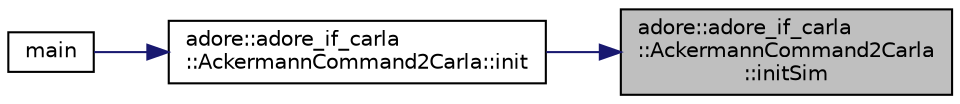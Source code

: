 digraph "adore::adore_if_carla::AckermannCommand2Carla::initSim"
{
 // LATEX_PDF_SIZE
  edge [fontname="Helvetica",fontsize="10",labelfontname="Helvetica",labelfontsize="10"];
  node [fontname="Helvetica",fontsize="10",shape=record];
  rankdir="RL";
  Node1 [label="adore::adore_if_carla\l::AckermannCommand2Carla\l::initSim",height=0.2,width=0.4,color="black", fillcolor="grey75", style="filled", fontcolor="black",tooltip=" "];
  Node1 -> Node2 [dir="back",color="midnightblue",fontsize="10",style="solid",fontname="Helvetica"];
  Node2 [label="adore::adore_if_carla\l::AckermannCommand2Carla::init",height=0.2,width=0.4,color="black", fillcolor="white", style="filled",URL="$classadore_1_1adore__if__carla_1_1AckermannCommand2Carla.html#a2bf1ea7537b99c92ce804dd0f573aa71",tooltip=" "];
  Node2 -> Node3 [dir="back",color="midnightblue",fontsize="10",style="solid",fontname="Helvetica"];
  Node3 [label="main",height=0.2,width=0.4,color="black", fillcolor="white", style="filled",URL="$ackermanncommand2carla_8cpp.html#a3c04138a5bfe5d72780bb7e82a18e627",tooltip=" "];
}
